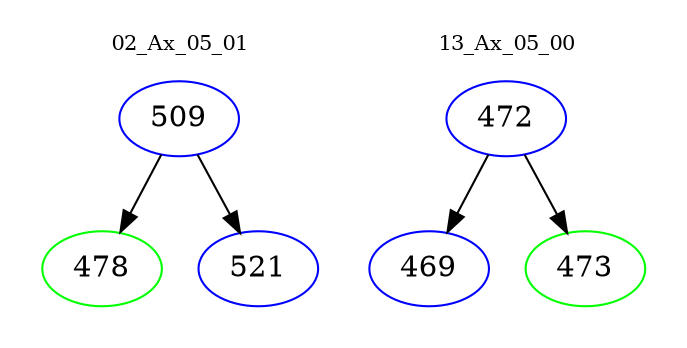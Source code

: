 digraph{
subgraph cluster_0 {
color = white
label = "02_Ax_05_01";
fontsize=10;
T0_509 [label="509", color="blue"]
T0_509 -> T0_478 [color="black"]
T0_478 [label="478", color="green"]
T0_509 -> T0_521 [color="black"]
T0_521 [label="521", color="blue"]
}
subgraph cluster_1 {
color = white
label = "13_Ax_05_00";
fontsize=10;
T1_472 [label="472", color="blue"]
T1_472 -> T1_469 [color="black"]
T1_469 [label="469", color="blue"]
T1_472 -> T1_473 [color="black"]
T1_473 [label="473", color="green"]
}
}

